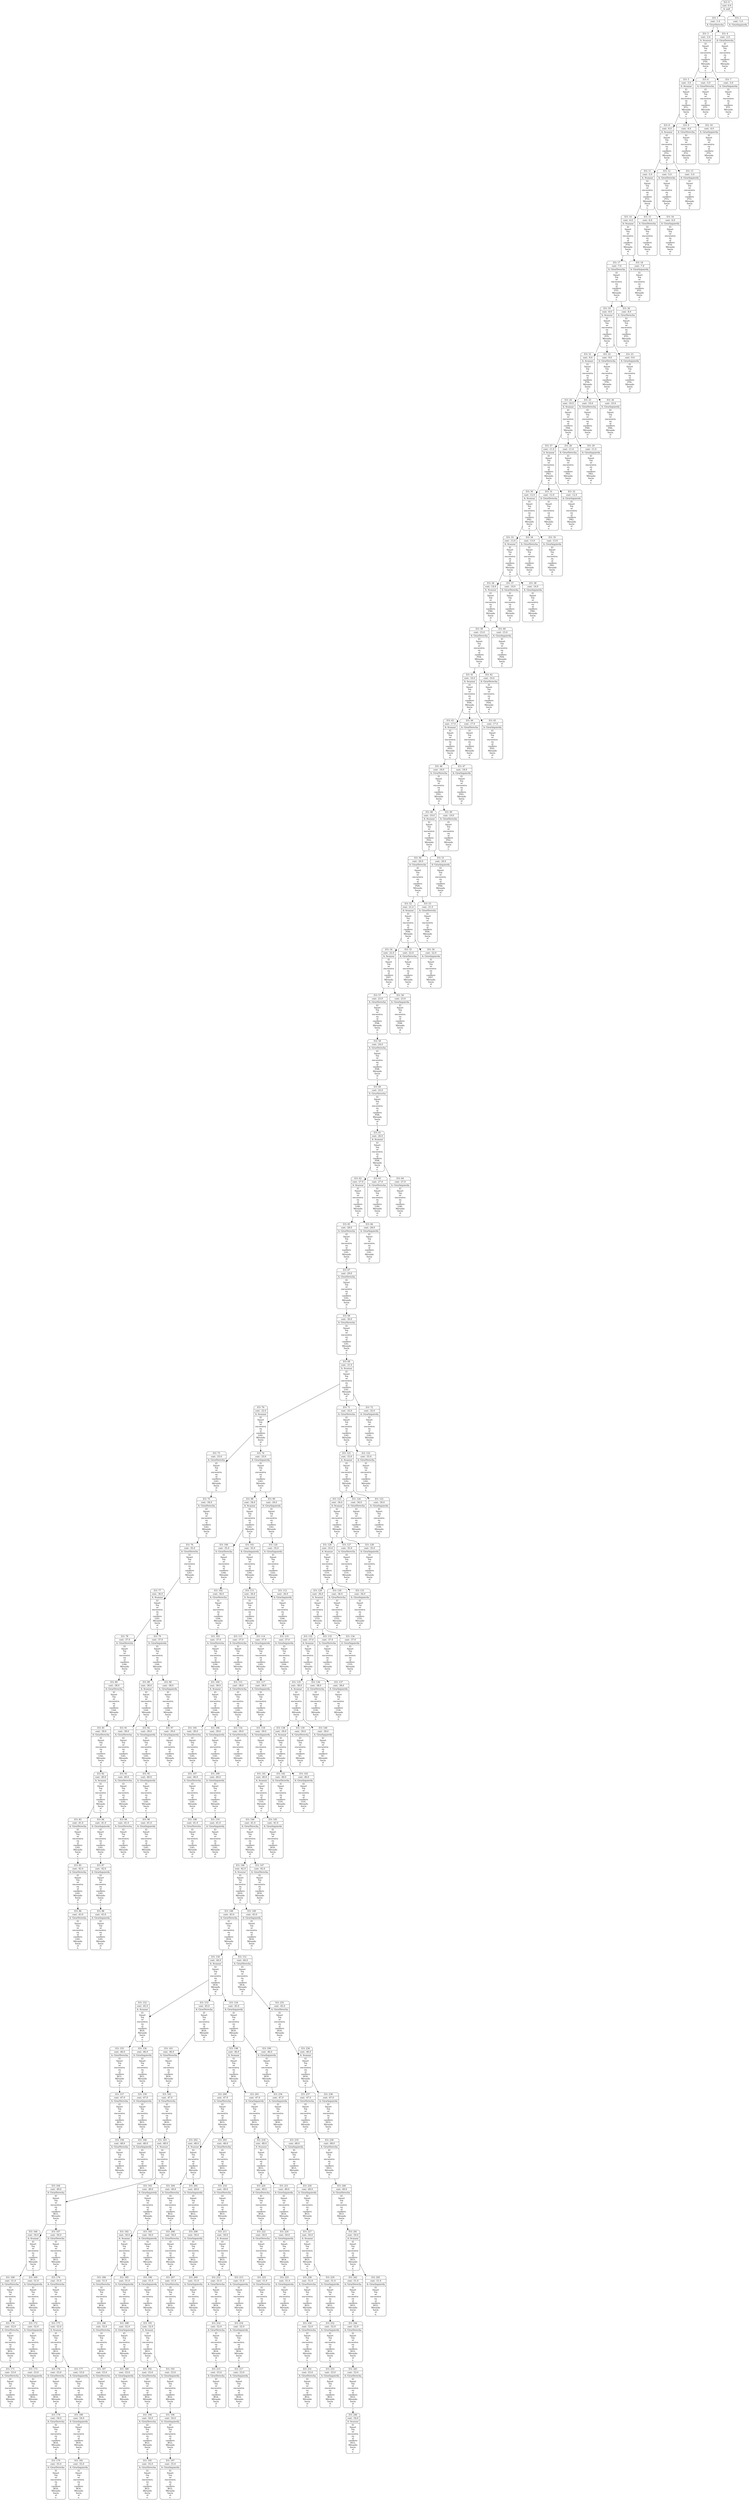 digraph g {
node [shape = Mrecord];
nodo0[label="{EO: 0|cost: 0.0|A: null}"]
nodo1[label="{EO: 1|cost: -1.0|A: GirarDerecha}"]
nodo3[label="{EO: 3|cost: -2.0|A: Avanzar|El\nSmart\nToy\nse\nencuentra\nen\nel\ncasillero\nPT0.\nMirando\nhacia\nel\ns.
}"]
nodo5[label="{EO: 5|cost: -3.0|A: Avanzar|El\nSmart\nToy\nse\nencuentra\nen\nel\ncasillero\nPT1.\nMirando\nhacia\nel\ns.
}"]
nodo8[label="{EO: 8|cost: -4.0|A: Avanzar|El\nSmart\nToy\nse\nencuentra\nen\nel\ncasillero\nPT2.\nMirando\nhacia\nel\ns.
}"]
nodo11[label="{EO: 11|cost: -5.0|A: Avanzar|El\nSmart\nToy\nse\nencuentra\nen\nel\ncasillero\nPT3.\nMirando\nhacia\nel\ns.
}"]
nodo14[label="{EO: 14|cost: -6.0|A: Avanzar|El\nSmart\nToy\nse\nencuentra\nen\nel\ncasillero\nPT4.\nMirando\nhacia\nel\ns.
}"]
nodo17[label="{EO: 17|cost: -7.0|A: GirarDerecha|El\nSmart\nToy\nse\nencuentra\nen\nel\ncasillero\nPT5.\nMirando\nhacia\nel\ns.
}"]
nodo19[label="{EO: 19|cost: -8.0|A: Avanzar|El\nSmart\nToy\nse\nencuentra\nen\nel\ncasillero\nPT5.\nMirando\nhacia\nel\no.
}"]
nodo21[label="{EO: 21|cost: -9.0|A: Avanzar|El\nSmart\nToy\nse\nencuentra\nen\nel\ncasillero\nPT6.\nMirando\nhacia\nel\no.
}"]
nodo24[label="{EO: 24|cost: -10.0|A: Avanzar|El\nSmart\nToy\nse\nencuentra\nen\nel\ncasillero\nPR4.\nMirando\nhacia\nel\no.
}"]
nodo27[label="{EO: 27|cost: -11.0|A: Avanzar|El\nSmart\nToy\nse\nencuentra\nen\nel\ncasillero\nPR3.\nMirando\nhacia\nel\no.
}"]
nodo30[label="{EO: 30|cost: -12.0|A: Avanzar|El\nSmart\nToy\nse\nencuentra\nen\nel\ncasillero\nPR2.\nMirando\nhacia\nel\no.
}"]
nodo33[label="{EO: 33|cost: -13.0|A: Avanzar|El\nSmart\nToy\nse\nencuentra\nen\nel\ncasillero\nPR1.\nMirando\nhacia\nel\no.
}"]
nodo36[label="{EO: 36|cost: -14.0|A: Avanzar|El\nSmart\nToy\nse\nencuentra\nen\nel\ncasillero\nPR0.\nMirando\nhacia\nel\no.
}"]
nodo39[label="{EO: 39|cost: -15.0|A: GirarDerecha|El\nSmart\nToy\nse\nencuentra\nen\nel\ncasillero\nPD4.\nMirando\nhacia\nel\no.
}"]
nodo41[label="{EO: 41|cost: -16.0|A: Avanzar|El\nSmart\nToy\nse\nencuentra\nen\nel\ncasillero\nPD4.\nMirando\nhacia\nel\nn.
}"]
nodo43[label="{EO: 43|cost: -17.0|A: Avanzar|El\nSmart\nToy\nse\nencuentra\nen\nel\ncasillero\nPD3.\nMirando\nhacia\nel\nn.
}"]
nodo46[label="{EO: 46|cost: -18.0|A: GirarDerecha|El\nSmart\nToy\nse\nencuentra\nen\nel\ncasillero\nPD2.\nMirando\nhacia\nel\nn.
}"]
nodo48[label="{EO: 48|cost: -19.0|A: Avanzar|El\nSmart\nToy\nse\nencuentra\nen\nel\ncasillero\nPD2.\nMirando\nhacia\nel\ne.
}"]
nodo50[label="{EO: 50|cost: -20.0|A: GirarDerecha|El\nSmart\nToy\nse\nencuentra\nen\nel\ncasillero\nPD6.\nMirando\nhacia\nel\ne.
}"]
nodo52[label="{EO: 52|cost: -21.0|A: Avanzar|El\nSmart\nToy\nse\nencuentra\nen\nel\ncasillero\nPD6.\nMirando\nhacia\nel\ns.
}"]
nodo54[label="{EO: 54|cost: -22.0|A: Avanzar|El\nSmart\nToy\nse\nencuentra\nen\nel\ncasillero\nPD7.\nMirando\nhacia\nel\ns.
}"]
nodo57[label="{EO: 57|cost: -23.0|A: GirarDerecha|El\nSmart\nToy\nse\nencuentra\nen\nel\ncasillero\nPD8.\nMirando\nhacia\nel\ns.
}"]
nodo59[label="{EO: 59|cost: -24.0|A: GirarDerecha|El\nSmart\nToy\nse\nencuentra\nen\nel\ncasillero\nPD8.\nMirando\nhacia\nel\no.
}"]
nodo60[label="{EO: 60|cost: -25.0|A: GirarDerecha|El\nSmart\nToy\nse\nencuentra\nen\nel\ncasillero\nPD8.\nMirando\nhacia\nel\nn.
}"]
nodo61[label="{EO: 61|cost: -26.0|A: Avanzar|El\nSmart\nToy\nse\nencuentra\nen\nel\ncasillero\nPD8.\nMirando\nhacia\nel\ne.
}"]
nodo62[label="{EO: 62|cost: -27.0|A: Avanzar|El\nSmart\nToy\nse\nencuentra\nen\nel\ncasillero\nGA0.\nMirando\nhacia\nel\ne.
}"]
nodo65[label="{EO: 65|cost: -28.0|A: GirarDerecha|El\nSmart\nToy\nse\nencuentra\nen\nel\ncasillero\nGA1.\nMirando\nhacia\nel\ne.
}"]
nodo67[label="{EO: 67|cost: -29.0|A: GirarDerecha|El\nSmart\nToy\nse\nencuentra\nen\nel\ncasillero\nGA1.\nMirando\nhacia\nel\ns.
}"]
nodo68[label="{EO: 68|cost: -30.0|A: GirarDerecha|El\nSmart\nToy\nse\nencuentra\nen\nel\ncasillero\nGA1.\nMirando\nhacia\nel\no.
}"]
nodo69[label="{EO: 69|cost: -31.0|A: Avanzar|El\nSmart\nToy\nse\nencuentra\nen\nel\ncasillero\nGA1.\nMirando\nhacia\nel\nn.
}"]
nodo70[label="{EO: 70|cost: -32.0|A: Avanzar|El\nSmart\nToy\nse\nencuentra\nen\nel\ncasillero\nGA2.\nMirando\nhacia\nel\nn.
}"]
nodo73[label="{EO: 73|cost: -33.0|A: GirarDerecha|El\nSmart\nToy\nse\nencuentra\nen\nel\ncasillero\nGA3.\nMirando\nhacia\nel\nn.
}"]
nodo75[label="{EO: 75|cost: -34.0|A: GirarDerecha|El\nSmart\nToy\nse\nencuentra\nen\nel\ncasillero\nGA3.\nMirando\nhacia\nel\ne.
}"]
nodo76[label="{EO: 76|cost: -35.0|A: GirarDerecha|El\nSmart\nToy\nse\nencuentra\nen\nel\ncasillero\nGA3.\nMirando\nhacia\nel\ns.
}"]
nodo77[label="{EO: 77|cost: -36.0|A: Avanzar|El\nSmart\nToy\nse\nencuentra\nen\nel\ncasillero\nGA3.\nMirando\nhacia\nel\no.
}"]
nodo78[label="{EO: 78|cost: -37.0|A: GirarDerecha|El\nSmart\nToy\nse\nencuentra\nen\nel\ncasillero\nGA4.\nMirando\nhacia\nel\no.
}"]
nodo80[label="{EO: 80|cost: -38.0|A: GirarDerecha|El\nSmart\nToy\nse\nencuentra\nen\nel\ncasillero\nGA4.\nMirando\nhacia\nel\nn.
}"]
nodo81[label="{EO: 81|cost: -39.0|A: GirarDerecha|El\nSmart\nToy\nse\nencuentra\nen\nel\ncasillero\nGA4.\nMirando\nhacia\nel\ne.
}"]
nodo82[label="{EO: 82|cost: -40.0|A: Avanzar|El\nSmart\nToy\nse\nencuentra\nen\nel\ncasillero\nGA4.\nMirando\nhacia\nel\ns.
}"]
nodo83[label="{EO: 83|cost: -41.0|A: GirarDerecha|El\nSmart\nToy\nse\nencuentra\nen\nel\ncasillero\nGA5.\nMirando\nhacia\nel\ns.
}"]
nodo85[label="{EO: 85|cost: -42.0|A: GirarDerecha|El\nSmart\nToy\nse\nencuentra\nen\nel\ncasillero\nGA5.\nMirando\nhacia\nel\no.
}"]
nodo86[label="{EO: 86|cost: -43.0|A: GirarDerecha|El\nSmart\nToy\nse\nencuentra\nen\nel\ncasillero\nGA5.\nMirando\nhacia\nel\nn.
}"]

nodo85 -> nodo86;

nodo83 -> nodo85;

nodo82 -> nodo83;
nodo84[label="{EO: 84|cost: -41.0|A: GirarIzquierda|El\nSmart\nToy\nse\nencuentra\nen\nel\ncasillero\nGA5.\nMirando\nhacia\nel\ns.
}"]
nodo87[label="{EO: 87|cost: -42.0|A: GirarIzquierda|El\nSmart\nToy\nse\nencuentra\nen\nel\ncasillero\nGA5.\nMirando\nhacia\nel\ne.
}"]
nodo88[label="{EO: 88|cost: -43.0|A: GirarIzquierda|El\nSmart\nToy\nse\nencuentra\nen\nel\ncasillero\nGA5.\nMirando\nhacia\nel\nn.
}"]

nodo87 -> nodo88;

nodo84 -> nodo87;

nodo82 -> nodo84;

nodo81 -> nodo82;

nodo80 -> nodo81;

nodo78 -> nodo80;

nodo77 -> nodo78;
nodo79[label="{EO: 79|cost: -37.0|A: GirarIzquierda|El\nSmart\nToy\nse\nencuentra\nen\nel\ncasillero\nGA4.\nMirando\nhacia\nel\no.
}"]
nodo89[label="{EO: 89|cost: -38.0|A: Avanzar|El\nSmart\nToy\nse\nencuentra\nen\nel\ncasillero\nGA4.\nMirando\nhacia\nel\ns.
}"]
nodo91[label="{EO: 91|cost: -39.0|A: GirarDerecha|El\nSmart\nToy\nse\nencuentra\nen\nel\ncasillero\nGA5.\nMirando\nhacia\nel\ns.
}"]
nodo93[label="{EO: 93|cost: -40.0|A: GirarDerecha|El\nSmart\nToy\nse\nencuentra\nen\nel\ncasillero\nGA5.\nMirando\nhacia\nel\no.
}"]
nodo94[label="{EO: 94|cost: -41.0|A: GirarDerecha|El\nSmart\nToy\nse\nencuentra\nen\nel\ncasillero\nGA5.\nMirando\nhacia\nel\nn.
}"]

nodo93 -> nodo94;

nodo91 -> nodo93;

nodo89 -> nodo91;
nodo92[label="{EO: 92|cost: -39.0|A: GirarIzquierda|El\nSmart\nToy\nse\nencuentra\nen\nel\ncasillero\nGA5.\nMirando\nhacia\nel\ns.
}"]
nodo95[label="{EO: 95|cost: -40.0|A: GirarIzquierda|El\nSmart\nToy\nse\nencuentra\nen\nel\ncasillero\nGA5.\nMirando\nhacia\nel\ne.
}"]
nodo96[label="{EO: 96|cost: -41.0|A: GirarIzquierda|El\nSmart\nToy\nse\nencuentra\nen\nel\ncasillero\nGA5.\nMirando\nhacia\nel\nn.
}"]

nodo95 -> nodo96;

nodo92 -> nodo95;

nodo89 -> nodo92;

nodo79 -> nodo89;
nodo90[label="{EO: 90|cost: -38.0|A: GirarIzquierda|El\nSmart\nToy\nse\nencuentra\nen\nel\ncasillero\nGA4.\nMirando\nhacia\nel\ns.
}"]
nodo97[label="{EO: 97|cost: -39.0|A: GirarIzquierda|El\nSmart\nToy\nse\nencuentra\nen\nel\ncasillero\nGA4.\nMirando\nhacia\nel\ne.
}"]

nodo90 -> nodo97;

nodo79 -> nodo90;

nodo77 -> nodo79;

nodo76 -> nodo77;

nodo75 -> nodo76;

nodo73 -> nodo75;

nodo70 -> nodo73;
nodo74[label="{EO: 74|cost: -33.0|A: GirarIzquierda|El\nSmart\nToy\nse\nencuentra\nen\nel\ncasillero\nGA3.\nMirando\nhacia\nel\nn.
}"]
nodo98[label="{EO: 98|cost: -34.0|A: Avanzar|El\nSmart\nToy\nse\nencuentra\nen\nel\ncasillero\nGA3.\nMirando\nhacia\nel\no.
}"]
nodo100[label="{EO: 100|cost: -35.0|A: GirarDerecha|El\nSmart\nToy\nse\nencuentra\nen\nel\ncasillero\nGA4.\nMirando\nhacia\nel\no.
}"]
nodo102[label="{EO: 102|cost: -36.0|A: GirarDerecha|El\nSmart\nToy\nse\nencuentra\nen\nel\ncasillero\nGA4.\nMirando\nhacia\nel\nn.
}"]
nodo103[label="{EO: 103|cost: -37.0|A: GirarDerecha|El\nSmart\nToy\nse\nencuentra\nen\nel\ncasillero\nGA4.\nMirando\nhacia\nel\ne.
}"]
nodo104[label="{EO: 104|cost: -38.0|A: Avanzar|El\nSmart\nToy\nse\nencuentra\nen\nel\ncasillero\nGA4.\nMirando\nhacia\nel\ns.
}"]
nodo105[label="{EO: 105|cost: -39.0|A: GirarDerecha|El\nSmart\nToy\nse\nencuentra\nen\nel\ncasillero\nGA5.\nMirando\nhacia\nel\ns.
}"]
nodo107[label="{EO: 107|cost: -40.0|A: GirarDerecha|El\nSmart\nToy\nse\nencuentra\nen\nel\ncasillero\nGA5.\nMirando\nhacia\nel\no.
}"]
nodo108[label="{EO: 108|cost: -41.0|A: GirarDerecha|El\nSmart\nToy\nse\nencuentra\nen\nel\ncasillero\nGA5.\nMirando\nhacia\nel\nn.
}"]

nodo107 -> nodo108;

nodo105 -> nodo107;

nodo104 -> nodo105;
nodo106[label="{EO: 106|cost: -39.0|A: GirarIzquierda|El\nSmart\nToy\nse\nencuentra\nen\nel\ncasillero\nGA5.\nMirando\nhacia\nel\ns.
}"]
nodo109[label="{EO: 109|cost: -40.0|A: GirarIzquierda|El\nSmart\nToy\nse\nencuentra\nen\nel\ncasillero\nGA5.\nMirando\nhacia\nel\ne.
}"]
nodo110[label="{EO: 110|cost: -41.0|A: GirarIzquierda|El\nSmart\nToy\nse\nencuentra\nen\nel\ncasillero\nGA5.\nMirando\nhacia\nel\nn.
}"]

nodo109 -> nodo110;

nodo106 -> nodo109;

nodo104 -> nodo106;

nodo103 -> nodo104;

nodo102 -> nodo103;

nodo100 -> nodo102;

nodo98 -> nodo100;
nodo101[label="{EO: 101|cost: -35.0|A: GirarIzquierda|El\nSmart\nToy\nse\nencuentra\nen\nel\ncasillero\nGA4.\nMirando\nhacia\nel\no.
}"]
nodo111[label="{EO: 111|cost: -36.0|A: Avanzar|El\nSmart\nToy\nse\nencuentra\nen\nel\ncasillero\nGA4.\nMirando\nhacia\nel\ns.
}"]
nodo113[label="{EO: 113|cost: -37.0|A: GirarDerecha|El\nSmart\nToy\nse\nencuentra\nen\nel\ncasillero\nGA5.\nMirando\nhacia\nel\ns.
}"]
nodo115[label="{EO: 115|cost: -38.0|A: GirarDerecha|El\nSmart\nToy\nse\nencuentra\nen\nel\ncasillero\nGA5.\nMirando\nhacia\nel\no.
}"]
nodo116[label="{EO: 116|cost: -39.0|A: GirarDerecha|El\nSmart\nToy\nse\nencuentra\nen\nel\ncasillero\nGA5.\nMirando\nhacia\nel\nn.
}"]

nodo115 -> nodo116;

nodo113 -> nodo115;

nodo111 -> nodo113;
nodo114[label="{EO: 114|cost: -37.0|A: GirarIzquierda|El\nSmart\nToy\nse\nencuentra\nen\nel\ncasillero\nGA5.\nMirando\nhacia\nel\ns.
}"]
nodo117[label="{EO: 117|cost: -38.0|A: GirarIzquierda|El\nSmart\nToy\nse\nencuentra\nen\nel\ncasillero\nGA5.\nMirando\nhacia\nel\ne.
}"]
nodo118[label="{EO: 118|cost: -39.0|A: GirarIzquierda|El\nSmart\nToy\nse\nencuentra\nen\nel\ncasillero\nGA5.\nMirando\nhacia\nel\nn.
}"]

nodo117 -> nodo118;

nodo114 -> nodo117;

nodo111 -> nodo114;

nodo101 -> nodo111;
nodo112[label="{EO: 112|cost: -36.0|A: GirarIzquierda|El\nSmart\nToy\nse\nencuentra\nen\nel\ncasillero\nGA4.\nMirando\nhacia\nel\ns.
}"]
nodo119[label="{EO: 119|cost: -37.0|A: GirarIzquierda|El\nSmart\nToy\nse\nencuentra\nen\nel\ncasillero\nGA4.\nMirando\nhacia\nel\ne.
}"]

nodo112 -> nodo119;

nodo101 -> nodo112;

nodo98 -> nodo101;

nodo74 -> nodo98;
nodo99[label="{EO: 99|cost: -34.0|A: GirarIzquierda|El\nSmart\nToy\nse\nencuentra\nen\nel\ncasillero\nGA3.\nMirando\nhacia\nel\no.
}"]
nodo120[label="{EO: 120|cost: -35.0|A: GirarIzquierda|El\nSmart\nToy\nse\nencuentra\nen\nel\ncasillero\nGA3.\nMirando\nhacia\nel\ns.
}"]

nodo99 -> nodo120;

nodo74 -> nodo99;

nodo70 -> nodo74;

nodo69 -> nodo70;
nodo71[label="{EO: 71|cost: -32.0|A: GirarDerecha|El\nSmart\nToy\nse\nencuentra\nen\nel\ncasillero\nGA2.\nMirando\nhacia\nel\nn.
}"]
nodo121[label="{EO: 121|cost: -33.0|A: Avanzar|El\nSmart\nToy\nse\nencuentra\nen\nel\ncasillero\nGA2.\nMirando\nhacia\nel\ne.
}"]
nodo123[label="{EO: 123|cost: -34.0|A: Avanzar|El\nSmart\nToy\nse\nencuentra\nen\nel\ncasillero\nCO0.\nMirando\nhacia\nel\ne.
}"]
nodo126[label="{EO: 126|cost: -35.0|A: Avanzar|El\nSmart\nToy\nse\nencuentra\nen\nel\ncasillero\nCO1.\nMirando\nhacia\nel\ne.
}"]
nodo129[label="{EO: 129|cost: -36.0|A: Avanzar|El\nSmart\nToy\nse\nencuentra\nen\nel\ncasillero\nCO2.\nMirando\nhacia\nel\ne.
}"]
nodo132[label="{EO: 132|cost: -37.0|A: Avanzar|El\nSmart\nToy\nse\nencuentra\nen\nel\ncasillero\nCO3.\nMirando\nhacia\nel\ne.
}"]
nodo135[label="{EO: 135|cost: -38.0|A: Avanzar|El\nSmart\nToy\nse\nencuentra\nen\nel\ncasillero\nCO4.\nMirando\nhacia\nel\ne.
}"]
nodo138[label="{EO: 138|cost: -39.0|A: Avanzar|El\nSmart\nToy\nse\nencuentra\nen\nel\ncasillero\nSC.\nMirando\nhacia\nel\ne.
}"]
nodo141[label="{EO: 141|cost: -40.0|A: Avanzar|El\nSmart\nToy\nse\nencuentra\nen\nel\ncasillero\nCO5.\nMirando\nhacia\nel\ne.
}"]
nodo144[label="{EO: 144|cost: -41.0|A: GirarDerecha|El\nSmart\nToy\nse\nencuentra\nen\nel\ncasillero\nHG0.\nMirando\nhacia\nel\ne.
}"]
nodo146[label="{EO: 146|cost: -42.0|A: Avanzar|El\nSmart\nToy\nse\nencuentra\nen\nel\ncasillero\nHG0.\nMirando\nhacia\nel\ns.
}"]
nodo148[label="{EO: 148|cost: -43.0|A: GirarDerecha|El\nSmart\nToy\nse\nencuentra\nen\nel\ncasillero\nHG4.\nMirando\nhacia\nel\ns.
}"]
nodo150[label="{EO: 150|cost: -44.0|A: Avanzar|El\nSmart\nToy\nse\nencuentra\nen\nel\ncasillero\nHG4.\nMirando\nhacia\nel\no.
}"]
nodo152[label="{EO: 152|cost: -45.0|A: Avanzar|El\nSmart\nToy\nse\nencuentra\nen\nel\ncasillero\nBG0.\nMirando\nhacia\nel\no.
}"]
nodo155[label="{EO: 155|cost: -46.0|A: GirarDerecha|El\nSmart\nToy\nse\nencuentra\nen\nel\ncasillero\nBG1.\nMirando\nhacia\nel\no.
}"]
nodo157[label="{EO: 157|cost: -47.0|A: GirarDerecha|El\nSmart\nToy\nse\nencuentra\nen\nel\ncasillero\nBG1.\nMirando\nhacia\nel\nn.
}"]
nodo158[label="{EO: 158|cost: -48.0|A: GirarDerecha|El\nSmart\nToy\nse\nencuentra\nen\nel\ncasillero\nBG1.\nMirando\nhacia\nel\ne.
}"]

nodo157 -> nodo158;

nodo155 -> nodo157;

nodo152 -> nodo155;
nodo156[label="{EO: 156|cost: -46.0|A: GirarIzquierda|El\nSmart\nToy\nse\nencuentra\nen\nel\ncasillero\nBG1.\nMirando\nhacia\nel\no.
}"]
nodo159[label="{EO: 159|cost: -47.0|A: GirarIzquierda|El\nSmart\nToy\nse\nencuentra\nen\nel\ncasillero\nBG1.\nMirando\nhacia\nel\ns.
}"]
nodo160[label="{EO: 160|cost: -48.0|A: GirarIzquierda|El\nSmart\nToy\nse\nencuentra\nen\nel\ncasillero\nBG1.\nMirando\nhacia\nel\ne.
}"]

nodo159 -> nodo160;

nodo156 -> nodo159;

nodo152 -> nodo156;

nodo150 -> nodo152;
nodo153[label="{EO: 153|cost: -45.0|A: GirarDerecha|El\nSmart\nToy\nse\nencuentra\nen\nel\ncasillero\nBG0.\nMirando\nhacia\nel\no.
}"]
nodo161[label="{EO: 161|cost: -46.0|A: GirarDerecha|El\nSmart\nToy\nse\nencuentra\nen\nel\ncasillero\nBG0.\nMirando\nhacia\nel\nn.
}"]
nodo162[label="{EO: 162|cost: -47.0|A: GirarDerecha|El\nSmart\nToy\nse\nencuentra\nen\nel\ncasillero\nBG0.\nMirando\nhacia\nel\ne.
}"]
nodo163[label="{EO: 163|cost: -48.0|A: Avanzar|El\nSmart\nToy\nse\nencuentra\nen\nel\ncasillero\nBG0.\nMirando\nhacia\nel\ns.
}"]
nodo164[label="{EO: 164|cost: -49.0|A: GirarDerecha|El\nSmart\nToy\nse\nencuentra\nen\nel\ncasillero\nBG3.\nMirando\nhacia\nel\ns.
}"]
nodo166[label="{EO: 166|cost: -50.0|A: Avanzar|El\nSmart\nToy\nse\nencuentra\nen\nel\ncasillero\nBG3.\nMirando\nhacia\nel\no.
}"]
nodo168[label="{EO: 168|cost: -51.0|A: GirarDerecha|El\nSmart\nToy\nse\nencuentra\nen\nel\ncasillero\nBG2.\nMirando\nhacia\nel\no.
}"]
nodo170[label="{EO: 170|cost: -52.0|A: GirarDerecha|El\nSmart\nToy\nse\nencuentra\nen\nel\ncasillero\nBG2.\nMirando\nhacia\nel\nn.
}"]
nodo171[label="{EO: 171|cost: -53.0|A: GirarDerecha|El\nSmart\nToy\nse\nencuentra\nen\nel\ncasillero\nBG2.\nMirando\nhacia\nel\ne.
}"]

nodo170 -> nodo171;

nodo168 -> nodo170;

nodo166 -> nodo168;
nodo169[label="{EO: 169|cost: -51.0|A: GirarIzquierda|El\nSmart\nToy\nse\nencuentra\nen\nel\ncasillero\nBG2.\nMirando\nhacia\nel\no.
}"]
nodo172[label="{EO: 172|cost: -52.0|A: GirarIzquierda|El\nSmart\nToy\nse\nencuentra\nen\nel\ncasillero\nBG2.\nMirando\nhacia\nel\ns.
}"]
nodo173[label="{EO: 173|cost: -53.0|A: GirarIzquierda|El\nSmart\nToy\nse\nencuentra\nen\nel\ncasillero\nBG2.\nMirando\nhacia\nel\ne.
}"]

nodo172 -> nodo173;

nodo169 -> nodo172;

nodo166 -> nodo169;

nodo164 -> nodo166;
nodo167[label="{EO: 167|cost: -50.0|A: GirarDerecha|El\nSmart\nToy\nse\nencuentra\nen\nel\ncasillero\nBG3.\nMirando\nhacia\nel\no.
}"]
nodo174[label="{EO: 174|cost: -51.0|A: GirarDerecha|El\nSmart\nToy\nse\nencuentra\nen\nel\ncasillero\nBG3.\nMirando\nhacia\nel\nn.
}"]
nodo175[label="{EO: 175|cost: -52.0|A: Avanzar|El\nSmart\nToy\nse\nencuentra\nen\nel\ncasillero\nBG3.\nMirando\nhacia\nel\ne.
}"]
nodo176[label="{EO: 176|cost: -53.0|A: GirarDerecha|El\nSmart\nToy\nse\nencuentra\nen\nel\ncasillero\nBG4.\nMirando\nhacia\nel\ne.
}"]
nodo178[label="{EO: 178|cost: -54.0|A: GirarDerecha|El\nSmart\nToy\nse\nencuentra\nen\nel\ncasillero\nBG4.\nMirando\nhacia\nel\ns.
}"]
nodo179[label="{EO: 179|cost: -55.0|A: GirarDerecha|El\nSmart\nToy\nse\nencuentra\nen\nel\ncasillero\nBG4.\nMirando\nhacia\nel\no.
}"]

nodo178 -> nodo179;

nodo176 -> nodo178;

nodo175 -> nodo176;
nodo177[label="{EO: 177|cost: -53.0|A: GirarIzquierda|El\nSmart\nToy\nse\nencuentra\nen\nel\ncasillero\nBG4.\nMirando\nhacia\nel\ne.
}"]
nodo180[label="{EO: 180|cost: -54.0|A: GirarIzquierda|El\nSmart\nToy\nse\nencuentra\nen\nel\ncasillero\nBG4.\nMirando\nhacia\nel\nn.
}"]
nodo181[label="{EO: 181|cost: -55.0|A: GirarIzquierda|El\nSmart\nToy\nse\nencuentra\nen\nel\ncasillero\nBG4.\nMirando\nhacia\nel\no.
}"]

nodo180 -> nodo181;

nodo177 -> nodo180;

nodo175 -> nodo177;

nodo174 -> nodo175;

nodo167 -> nodo174;

nodo164 -> nodo167;

nodo163 -> nodo164;
nodo165[label="{EO: 165|cost: -49.0|A: GirarIzquierda|El\nSmart\nToy\nse\nencuentra\nen\nel\ncasillero\nBG3.\nMirando\nhacia\nel\ns.
}"]
nodo182[label="{EO: 182|cost: -50.0|A: Avanzar|El\nSmart\nToy\nse\nencuentra\nen\nel\ncasillero\nBG3.\nMirando\nhacia\nel\ne.
}"]
nodo184[label="{EO: 184|cost: -51.0|A: GirarDerecha|El\nSmart\nToy\nse\nencuentra\nen\nel\ncasillero\nBG4.\nMirando\nhacia\nel\ne.
}"]
nodo186[label="{EO: 186|cost: -52.0|A: GirarDerecha|El\nSmart\nToy\nse\nencuentra\nen\nel\ncasillero\nBG4.\nMirando\nhacia\nel\ns.
}"]
nodo187[label="{EO: 187|cost: -53.0|A: GirarDerecha|El\nSmart\nToy\nse\nencuentra\nen\nel\ncasillero\nBG4.\nMirando\nhacia\nel\no.
}"]

nodo186 -> nodo187;

nodo184 -> nodo186;

nodo182 -> nodo184;
nodo185[label="{EO: 185|cost: -51.0|A: GirarIzquierda|El\nSmart\nToy\nse\nencuentra\nen\nel\ncasillero\nBG4.\nMirando\nhacia\nel\ne.
}"]
nodo188[label="{EO: 188|cost: -52.0|A: GirarIzquierda|El\nSmart\nToy\nse\nencuentra\nen\nel\ncasillero\nBG4.\nMirando\nhacia\nel\nn.
}"]
nodo189[label="{EO: 189|cost: -53.0|A: GirarIzquierda|El\nSmart\nToy\nse\nencuentra\nen\nel\ncasillero\nBG4.\nMirando\nhacia\nel\no.
}"]

nodo188 -> nodo189;

nodo185 -> nodo188;

nodo182 -> nodo185;

nodo165 -> nodo182;
nodo183[label="{EO: 183|cost: -50.0|A: GirarIzquierda|El\nSmart\nToy\nse\nencuentra\nen\nel\ncasillero\nBG3.\nMirando\nhacia\nel\ne.
}"]
nodo190[label="{EO: 190|cost: -51.0|A: GirarIzquierda|El\nSmart\nToy\nse\nencuentra\nen\nel\ncasillero\nBG3.\nMirando\nhacia\nel\nn.
}"]
nodo191[label="{EO: 191|cost: -52.0|A: Avanzar|El\nSmart\nToy\nse\nencuentra\nen\nel\ncasillero\nBG3.\nMirando\nhacia\nel\no.
}"]
nodo192[label="{EO: 192|cost: -53.0|A: GirarDerecha|El\nSmart\nToy\nse\nencuentra\nen\nel\ncasillero\nBG2.\nMirando\nhacia\nel\no.
}"]
nodo194[label="{EO: 194|cost: -54.0|A: GirarDerecha|El\nSmart\nToy\nse\nencuentra\nen\nel\ncasillero\nBG2.\nMirando\nhacia\nel\nn.
}"]
nodo195[label="{EO: 195|cost: -55.0|A: GirarDerecha|El\nSmart\nToy\nse\nencuentra\nen\nel\ncasillero\nBG2.\nMirando\nhacia\nel\ne.
}"]

nodo194 -> nodo195;

nodo192 -> nodo194;

nodo191 -> nodo192;
nodo193[label="{EO: 193|cost: -53.0|A: GirarIzquierda|El\nSmart\nToy\nse\nencuentra\nen\nel\ncasillero\nBG2.\nMirando\nhacia\nel\no.
}"]
nodo196[label="{EO: 196|cost: -54.0|A: GirarIzquierda|El\nSmart\nToy\nse\nencuentra\nen\nel\ncasillero\nBG2.\nMirando\nhacia\nel\ns.
}"]
nodo197[label="{EO: 197|cost: -55.0|A: GirarIzquierda|El\nSmart\nToy\nse\nencuentra\nen\nel\ncasillero\nBG2.\nMirando\nhacia\nel\ne.
}"]

nodo196 -> nodo197;

nodo193 -> nodo196;

nodo191 -> nodo193;

nodo190 -> nodo191;

nodo183 -> nodo190;

nodo165 -> nodo183;

nodo163 -> nodo165;

nodo162 -> nodo163;

nodo161 -> nodo162;

nodo153 -> nodo161;

nodo150 -> nodo153;
nodo154[label="{EO: 154|cost: -45.0|A: GirarIzquierda|El\nSmart\nToy\nse\nencuentra\nen\nel\ncasillero\nBG0.\nMirando\nhacia\nel\no.
}"]
nodo198[label="{EO: 198|cost: -46.0|A: Avanzar|El\nSmart\nToy\nse\nencuentra\nen\nel\ncasillero\nBG0.\nMirando\nhacia\nel\ns.
}"]
nodo200[label="{EO: 200|cost: -47.0|A: GirarDerecha|El\nSmart\nToy\nse\nencuentra\nen\nel\ncasillero\nBG3.\nMirando\nhacia\nel\ns.
}"]
nodo202[label="{EO: 202|cost: -48.0|A: Avanzar|El\nSmart\nToy\nse\nencuentra\nen\nel\ncasillero\nBG3.\nMirando\nhacia\nel\no.
}"]
nodo204[label="{EO: 204|cost: -49.0|A: GirarDerecha|El\nSmart\nToy\nse\nencuentra\nen\nel\ncasillero\nBG2.\nMirando\nhacia\nel\no.
}"]
nodo206[label="{EO: 206|cost: -50.0|A: GirarDerecha|El\nSmart\nToy\nse\nencuentra\nen\nel\ncasillero\nBG2.\nMirando\nhacia\nel\nn.
}"]
nodo207[label="{EO: 207|cost: -51.0|A: GirarDerecha|El\nSmart\nToy\nse\nencuentra\nen\nel\ncasillero\nBG2.\nMirando\nhacia\nel\ne.
}"]

nodo206 -> nodo207;

nodo204 -> nodo206;

nodo202 -> nodo204;
nodo205[label="{EO: 205|cost: -49.0|A: GirarIzquierda|El\nSmart\nToy\nse\nencuentra\nen\nel\ncasillero\nBG2.\nMirando\nhacia\nel\no.
}"]
nodo208[label="{EO: 208|cost: -50.0|A: GirarIzquierda|El\nSmart\nToy\nse\nencuentra\nen\nel\ncasillero\nBG2.\nMirando\nhacia\nel\ns.
}"]
nodo209[label="{EO: 209|cost: -51.0|A: GirarIzquierda|El\nSmart\nToy\nse\nencuentra\nen\nel\ncasillero\nBG2.\nMirando\nhacia\nel\ne.
}"]

nodo208 -> nodo209;

nodo205 -> nodo208;

nodo202 -> nodo205;

nodo200 -> nodo202;
nodo203[label="{EO: 203|cost: -48.0|A: GirarDerecha|El\nSmart\nToy\nse\nencuentra\nen\nel\ncasillero\nBG3.\nMirando\nhacia\nel\no.
}"]
nodo210[label="{EO: 210|cost: -49.0|A: GirarDerecha|El\nSmart\nToy\nse\nencuentra\nen\nel\ncasillero\nBG3.\nMirando\nhacia\nel\nn.
}"]
nodo211[label="{EO: 211|cost: -50.0|A: Avanzar|El\nSmart\nToy\nse\nencuentra\nen\nel\ncasillero\nBG3.\nMirando\nhacia\nel\ne.
}"]
nodo212[label="{EO: 212|cost: -51.0|A: GirarDerecha|El\nSmart\nToy\nse\nencuentra\nen\nel\ncasillero\nBG4.\nMirando\nhacia\nel\ne.
}"]
nodo214[label="{EO: 214|cost: -52.0|A: GirarDerecha|El\nSmart\nToy\nse\nencuentra\nen\nel\ncasillero\nBG4.\nMirando\nhacia\nel\ns.
}"]
nodo215[label="{EO: 215|cost: -53.0|A: GirarDerecha|El\nSmart\nToy\nse\nencuentra\nen\nel\ncasillero\nBG4.\nMirando\nhacia\nel\no.
}"]

nodo214 -> nodo215;

nodo212 -> nodo214;

nodo211 -> nodo212;
nodo213[label="{EO: 213|cost: -51.0|A: GirarIzquierda|El\nSmart\nToy\nse\nencuentra\nen\nel\ncasillero\nBG4.\nMirando\nhacia\nel\ne.
}"]
nodo216[label="{EO: 216|cost: -52.0|A: GirarIzquierda|El\nSmart\nToy\nse\nencuentra\nen\nel\ncasillero\nBG4.\nMirando\nhacia\nel\nn.
}"]
nodo217[label="{EO: 217|cost: -53.0|A: GirarIzquierda|El\nSmart\nToy\nse\nencuentra\nen\nel\ncasillero\nBG4.\nMirando\nhacia\nel\no.
}"]

nodo216 -> nodo217;

nodo213 -> nodo216;

nodo211 -> nodo213;

nodo210 -> nodo211;

nodo203 -> nodo210;

nodo200 -> nodo203;

nodo198 -> nodo200;
nodo201[label="{EO: 201|cost: -47.0|A: GirarIzquierda|El\nSmart\nToy\nse\nencuentra\nen\nel\ncasillero\nBG3.\nMirando\nhacia\nel\ns.
}"]
nodo218[label="{EO: 218|cost: -48.0|A: Avanzar|El\nSmart\nToy\nse\nencuentra\nen\nel\ncasillero\nBG3.\nMirando\nhacia\nel\ne.
}"]
nodo220[label="{EO: 220|cost: -49.0|A: GirarDerecha|El\nSmart\nToy\nse\nencuentra\nen\nel\ncasillero\nBG4.\nMirando\nhacia\nel\ne.
}"]
nodo222[label="{EO: 222|cost: -50.0|A: GirarDerecha|El\nSmart\nToy\nse\nencuentra\nen\nel\ncasillero\nBG4.\nMirando\nhacia\nel\ns.
}"]
nodo223[label="{EO: 223|cost: -51.0|A: GirarDerecha|El\nSmart\nToy\nse\nencuentra\nen\nel\ncasillero\nBG4.\nMirando\nhacia\nel\no.
}"]

nodo222 -> nodo223;

nodo220 -> nodo222;

nodo218 -> nodo220;
nodo221[label="{EO: 221|cost: -49.0|A: GirarIzquierda|El\nSmart\nToy\nse\nencuentra\nen\nel\ncasillero\nBG4.\nMirando\nhacia\nel\ne.
}"]
nodo224[label="{EO: 224|cost: -50.0|A: GirarIzquierda|El\nSmart\nToy\nse\nencuentra\nen\nel\ncasillero\nBG4.\nMirando\nhacia\nel\nn.
}"]
nodo225[label="{EO: 225|cost: -51.0|A: GirarIzquierda|El\nSmart\nToy\nse\nencuentra\nen\nel\ncasillero\nBG4.\nMirando\nhacia\nel\no.
}"]

nodo224 -> nodo225;

nodo221 -> nodo224;

nodo218 -> nodo221;

nodo201 -> nodo218;
nodo219[label="{EO: 219|cost: -48.0|A: GirarIzquierda|El\nSmart\nToy\nse\nencuentra\nen\nel\ncasillero\nBG3.\nMirando\nhacia\nel\ne.
}"]
nodo226[label="{EO: 226|cost: -49.0|A: GirarIzquierda|El\nSmart\nToy\nse\nencuentra\nen\nel\ncasillero\nBG3.\nMirando\nhacia\nel\nn.
}"]
nodo227[label="{EO: 227|cost: -50.0|A: Avanzar|El\nSmart\nToy\nse\nencuentra\nen\nel\ncasillero\nBG3.\nMirando\nhacia\nel\no.
}"]
nodo228[label="{EO: 228|cost: -51.0|A: GirarDerecha|El\nSmart\nToy\nse\nencuentra\nen\nel\ncasillero\nBG2.\nMirando\nhacia\nel\no.
}"]
nodo230[label="{EO: 230|cost: -52.0|A: GirarDerecha|El\nSmart\nToy\nse\nencuentra\nen\nel\ncasillero\nBG2.\nMirando\nhacia\nel\nn.
}"]
nodo231[label="{EO: 231|cost: -53.0|A: GirarDerecha|El\nSmart\nToy\nse\nencuentra\nen\nel\ncasillero\nBG2.\nMirando\nhacia\nel\ne.
}"]

nodo230 -> nodo231;

nodo228 -> nodo230;

nodo227 -> nodo228;
nodo229[label="{EO: 229|cost: -51.0|A: GirarIzquierda|El\nSmart\nToy\nse\nencuentra\nen\nel\ncasillero\nBG2.\nMirando\nhacia\nel\no.
}"]
nodo232[label="{EO: 232|cost: -52.0|A: GirarIzquierda|El\nSmart\nToy\nse\nencuentra\nen\nel\ncasillero\nBG2.\nMirando\nhacia\nel\ns.
}"]
nodo233[label="{EO: 233|cost: -53.0|A: GirarIzquierda|El\nSmart\nToy\nse\nencuentra\nen\nel\ncasillero\nBG2.\nMirando\nhacia\nel\ne.
}"]

nodo232 -> nodo233;

nodo229 -> nodo232;

nodo227 -> nodo229;

nodo226 -> nodo227;

nodo219 -> nodo226;

nodo201 -> nodo219;

nodo198 -> nodo201;

nodo154 -> nodo198;
nodo199[label="{EO: 199|cost: -46.0|A: GirarIzquierda|El\nSmart\nToy\nse\nencuentra\nen\nel\ncasillero\nBG0.\nMirando\nhacia\nel\ns.
}"]
nodo234[label="{EO: 234|cost: -47.0|A: GirarIzquierda|El\nSmart\nToy\nse\nencuentra\nen\nel\ncasillero\nBG0.\nMirando\nhacia\nel\ne.
}"]

nodo199 -> nodo234;

nodo154 -> nodo199;

nodo150 -> nodo154;

nodo148 -> nodo150;
nodo151[label="{EO: 151|cost: -44.0|A: GirarDerecha|El\nSmart\nToy\nse\nencuentra\nen\nel\ncasillero\nHG4.\nMirando\nhacia\nel\no.
}"]
nodo235[label="{EO: 235|cost: -45.0|A: GirarDerecha|El\nSmart\nToy\nse\nencuentra\nen\nel\ncasillero\nHG4.\nMirando\nhacia\nel\nn.
}"]
nodo236[label="{EO: 236|cost: -46.0|A: Avanzar|El\nSmart\nToy\nse\nencuentra\nen\nel\ncasillero\nHG4.\nMirando\nhacia\nel\ne.
}"]
nodo237[label="{EO: 237|cost: -47.0|A: GirarDerecha|El\nSmart\nToy\nse\nencuentra\nen\nel\ncasillero\nHG3.\nMirando\nhacia\nel\ne.
}"]
nodo239[label="{EO: 239|cost: -48.0|A: GirarDerecha|El\nSmart\nToy\nse\nencuentra\nen\nel\ncasillero\nHG3.\nMirando\nhacia\nel\ns.
}"]
nodo240[label="{EO: 240|cost: -49.0|A: GirarDerecha|El\nSmart\nToy\nse\nencuentra\nen\nel\ncasillero\nHG3.\nMirando\nhacia\nel\no.
}"]
nodo241[label="{EO: 241|cost: -50.0|A: Avanzar|El\nSmart\nToy\nse\nencuentra\nen\nel\ncasillero\nHG3.\nMirando\nhacia\nel\nn.
}"]
nodo242[label="{EO: 242|cost: -51.0|A: GirarDerecha|El\nSmart\nToy\nse\nencuentra\nen\nel\ncasillero\nHG2.\nMirando\nhacia\nel\nn.
}"]
nodo244[label="{EO: 244|cost: -52.0|A: GirarDerecha|El\nSmart\nToy\nse\nencuentra\nen\nel\ncasillero\nHG2.\nMirando\nhacia\nel\ne.
}"]
nodo245[label="{EO: 245|cost: -53.0|A: GirarDerecha|El\nSmart\nToy\nse\nencuentra\nen\nel\ncasillero\nHG2.\nMirando\nhacia\nel\ns.
}"]
nodo246[label="{EO: 246|cost: -54.0|A: Avanzar|El\nSmart\nToy\nse\nencuentra\nen\nel\ncasillero\nHG2.\nMirando\nhacia\nel\no.
}"]

nodo245 -> nodo246;

nodo244 -> nodo245;

nodo242 -> nodo244;

nodo241 -> nodo242;
nodo243[label="{EO: 243|cost: -51.0|A: GirarIzquierda|El\nSmart\nToy\nse\nencuentra\nen\nel\ncasillero\nHG2.\nMirando\nhacia\nel\nn.
}"]

nodo241 -> nodo243;

nodo240 -> nodo241;

nodo239 -> nodo240;

nodo237 -> nodo239;

nodo236 -> nodo237;
nodo238[label="{EO: 238|cost: -47.0|A: GirarIzquierda|El\nSmart\nToy\nse\nencuentra\nen\nel\ncasillero\nHG3.\nMirando\nhacia\nel\ne.
}"]

nodo236 -> nodo238;

nodo235 -> nodo236;

nodo151 -> nodo235;

nodo148 -> nodo151;

nodo146 -> nodo148;
nodo149[label="{EO: 149|cost: -43.0|A: GirarIzquierda|El\nSmart\nToy\nse\nencuentra\nen\nel\ncasillero\nHG4.\nMirando\nhacia\nel\ns.
}"]

nodo146 -> nodo149;

nodo144 -> nodo146;
nodo147[label="{EO: 147|cost: -42.0|A: GirarDerecha|El\nSmart\nToy\nse\nencuentra\nen\nel\ncasillero\nHG0.\nMirando\nhacia\nel\ns.
}"]

nodo144 -> nodo147;

nodo141 -> nodo144;
nodo145[label="{EO: 145|cost: -41.0|A: GirarIzquierda|El\nSmart\nToy\nse\nencuentra\nen\nel\ncasillero\nHG0.\nMirando\nhacia\nel\ne.
}"]

nodo141 -> nodo145;

nodo138 -> nodo141;
nodo142[label="{EO: 142|cost: -40.0|A: GirarDerecha|El\nSmart\nToy\nse\nencuentra\nen\nel\ncasillero\nCO5.\nMirando\nhacia\nel\ne.
}"]

nodo138 -> nodo142;
nodo143[label="{EO: 143|cost: -40.0|A: GirarIzquierda|El\nSmart\nToy\nse\nencuentra\nen\nel\ncasillero\nCO5.\nMirando\nhacia\nel\ne.
}"]

nodo138 -> nodo143;

nodo135 -> nodo138;
nodo139[label="{EO: 139|cost: -39.0|A: GirarDerecha|El\nSmart\nToy\nse\nencuentra\nen\nel\ncasillero\nSC.\nMirando\nhacia\nel\ne.
}"]

nodo135 -> nodo139;
nodo140[label="{EO: 140|cost: -39.0|A: GirarIzquierda|El\nSmart\nToy\nse\nencuentra\nen\nel\ncasillero\nSC.\nMirando\nhacia\nel\ne.
}"]

nodo135 -> nodo140;

nodo132 -> nodo135;
nodo136[label="{EO: 136|cost: -38.0|A: GirarDerecha|El\nSmart\nToy\nse\nencuentra\nen\nel\ncasillero\nCO4.\nMirando\nhacia\nel\ne.
}"]

nodo132 -> nodo136;
nodo137[label="{EO: 137|cost: -38.0|A: GirarIzquierda|El\nSmart\nToy\nse\nencuentra\nen\nel\ncasillero\nCO4.\nMirando\nhacia\nel\ne.
}"]

nodo132 -> nodo137;

nodo129 -> nodo132;
nodo133[label="{EO: 133|cost: -37.0|A: GirarDerecha|El\nSmart\nToy\nse\nencuentra\nen\nel\ncasillero\nCO3.\nMirando\nhacia\nel\ne.
}"]

nodo129 -> nodo133;
nodo134[label="{EO: 134|cost: -37.0|A: GirarIzquierda|El\nSmart\nToy\nse\nencuentra\nen\nel\ncasillero\nCO3.\nMirando\nhacia\nel\ne.
}"]

nodo129 -> nodo134;

nodo126 -> nodo129;
nodo130[label="{EO: 130|cost: -36.0|A: GirarDerecha|El\nSmart\nToy\nse\nencuentra\nen\nel\ncasillero\nCO2.\nMirando\nhacia\nel\ne.
}"]

nodo126 -> nodo130;
nodo131[label="{EO: 131|cost: -36.0|A: GirarIzquierda|El\nSmart\nToy\nse\nencuentra\nen\nel\ncasillero\nCO2.\nMirando\nhacia\nel\ne.
}"]

nodo126 -> nodo131;

nodo123 -> nodo126;
nodo127[label="{EO: 127|cost: -35.0|A: GirarDerecha|El\nSmart\nToy\nse\nencuentra\nen\nel\ncasillero\nCO1.\nMirando\nhacia\nel\ne.
}"]

nodo123 -> nodo127;
nodo128[label="{EO: 128|cost: -35.0|A: GirarIzquierda|El\nSmart\nToy\nse\nencuentra\nen\nel\ncasillero\nCO1.\nMirando\nhacia\nel\ne.
}"]

nodo123 -> nodo128;

nodo121 -> nodo123;
nodo124[label="{EO: 124|cost: -34.0|A: GirarDerecha|El\nSmart\nToy\nse\nencuentra\nen\nel\ncasillero\nCO0.\nMirando\nhacia\nel\ne.
}"]

nodo121 -> nodo124;
nodo125[label="{EO: 125|cost: -34.0|A: GirarIzquierda|El\nSmart\nToy\nse\nencuentra\nen\nel\ncasillero\nCO0.\nMirando\nhacia\nel\ne.
}"]

nodo121 -> nodo125;

nodo71 -> nodo121;
nodo122[label="{EO: 122|cost: -33.0|A: GirarDerecha|El\nSmart\nToy\nse\nencuentra\nen\nel\ncasillero\nGA2.\nMirando\nhacia\nel\ne.
}"]

nodo71 -> nodo122;

nodo69 -> nodo71;
nodo72[label="{EO: 72|cost: -32.0|A: GirarIzquierda|El\nSmart\nToy\nse\nencuentra\nen\nel\ncasillero\nGA2.\nMirando\nhacia\nel\nn.
}"]

nodo69 -> nodo72;

nodo68 -> nodo69;

nodo67 -> nodo68;

nodo65 -> nodo67;

nodo62 -> nodo65;
nodo66[label="{EO: 66|cost: -28.0|A: GirarIzquierda|El\nSmart\nToy\nse\nencuentra\nen\nel\ncasillero\nGA1.\nMirando\nhacia\nel\ne.
}"]

nodo62 -> nodo66;

nodo61 -> nodo62;
nodo63[label="{EO: 63|cost: -27.0|A: GirarDerecha|El\nSmart\nToy\nse\nencuentra\nen\nel\ncasillero\nGA0.\nMirando\nhacia\nel\ne.
}"]

nodo61 -> nodo63;
nodo64[label="{EO: 64|cost: -27.0|A: GirarIzquierda|El\nSmart\nToy\nse\nencuentra\nen\nel\ncasillero\nGA0.\nMirando\nhacia\nel\ne.
}"]

nodo61 -> nodo64;

nodo60 -> nodo61;

nodo59 -> nodo60;

nodo57 -> nodo59;

nodo54 -> nodo57;
nodo58[label="{EO: 58|cost: -23.0|A: GirarIzquierda|El\nSmart\nToy\nse\nencuentra\nen\nel\ncasillero\nPD8.\nMirando\nhacia\nel\ns.
}"]

nodo54 -> nodo58;

nodo52 -> nodo54;
nodo55[label="{EO: 55|cost: -22.0|A: GirarDerecha|El\nSmart\nToy\nse\nencuentra\nen\nel\ncasillero\nPD7.\nMirando\nhacia\nel\ns.
}"]

nodo52 -> nodo55;
nodo56[label="{EO: 56|cost: -22.0|A: GirarIzquierda|El\nSmart\nToy\nse\nencuentra\nen\nel\ncasillero\nPD7.\nMirando\nhacia\nel\ns.
}"]

nodo52 -> nodo56;

nodo50 -> nodo52;
nodo53[label="{EO: 53|cost: -21.0|A: GirarDerecha|El\nSmart\nToy\nse\nencuentra\nen\nel\ncasillero\nPD6.\nMirando\nhacia\nel\ns.
}"]

nodo50 -> nodo53;

nodo48 -> nodo50;
nodo51[label="{EO: 51|cost: -20.0|A: GirarIzquierda|El\nSmart\nToy\nse\nencuentra\nen\nel\ncasillero\nPD6.\nMirando\nhacia\nel\ne.
}"]

nodo48 -> nodo51;

nodo46 -> nodo48;
nodo49[label="{EO: 49|cost: -19.0|A: GirarDerecha|El\nSmart\nToy\nse\nencuentra\nen\nel\ncasillero\nPD2.\nMirando\nhacia\nel\ne.
}"]

nodo46 -> nodo49;

nodo43 -> nodo46;
nodo47[label="{EO: 47|cost: -18.0|A: GirarIzquierda|El\nSmart\nToy\nse\nencuentra\nen\nel\ncasillero\nPD2.\nMirando\nhacia\nel\nn.
}"]

nodo43 -> nodo47;

nodo41 -> nodo43;
nodo44[label="{EO: 44|cost: -17.0|A: GirarDerecha|El\nSmart\nToy\nse\nencuentra\nen\nel\ncasillero\nPD3.\nMirando\nhacia\nel\nn.
}"]

nodo41 -> nodo44;
nodo45[label="{EO: 45|cost: -17.0|A: GirarIzquierda|El\nSmart\nToy\nse\nencuentra\nen\nel\ncasillero\nPD3.\nMirando\nhacia\nel\nn.
}"]

nodo41 -> nodo45;

nodo39 -> nodo41;
nodo42[label="{EO: 42|cost: -16.0|A: GirarDerecha|El\nSmart\nToy\nse\nencuentra\nen\nel\ncasillero\nPD4.\nMirando\nhacia\nel\nn.
}"]

nodo39 -> nodo42;

nodo36 -> nodo39;
nodo40[label="{EO: 40|cost: -15.0|A: GirarIzquierda|El\nSmart\nToy\nse\nencuentra\nen\nel\ncasillero\nPD4.\nMirando\nhacia\nel\no.
}"]

nodo36 -> nodo40;

nodo33 -> nodo36;
nodo37[label="{EO: 37|cost: -14.0|A: GirarDerecha|El\nSmart\nToy\nse\nencuentra\nen\nel\ncasillero\nPR0.\nMirando\nhacia\nel\no.
}"]

nodo33 -> nodo37;
nodo38[label="{EO: 38|cost: -14.0|A: GirarIzquierda|El\nSmart\nToy\nse\nencuentra\nen\nel\ncasillero\nPR0.\nMirando\nhacia\nel\no.
}"]

nodo33 -> nodo38;

nodo30 -> nodo33;
nodo34[label="{EO: 34|cost: -13.0|A: GirarDerecha|El\nSmart\nToy\nse\nencuentra\nen\nel\ncasillero\nPR1.\nMirando\nhacia\nel\no.
}"]

nodo30 -> nodo34;
nodo35[label="{EO: 35|cost: -13.0|A: GirarIzquierda|El\nSmart\nToy\nse\nencuentra\nen\nel\ncasillero\nPR1.\nMirando\nhacia\nel\no.
}"]

nodo30 -> nodo35;

nodo27 -> nodo30;
nodo31[label="{EO: 31|cost: -12.0|A: GirarDerecha|El\nSmart\nToy\nse\nencuentra\nen\nel\ncasillero\nPR2.\nMirando\nhacia\nel\no.
}"]

nodo27 -> nodo31;
nodo32[label="{EO: 32|cost: -12.0|A: GirarIzquierda|El\nSmart\nToy\nse\nencuentra\nen\nel\ncasillero\nPR2.\nMirando\nhacia\nel\no.
}"]

nodo27 -> nodo32;

nodo24 -> nodo27;
nodo28[label="{EO: 28|cost: -11.0|A: GirarDerecha|El\nSmart\nToy\nse\nencuentra\nen\nel\ncasillero\nPR3.\nMirando\nhacia\nel\no.
}"]

nodo24 -> nodo28;
nodo29[label="{EO: 29|cost: -11.0|A: GirarIzquierda|El\nSmart\nToy\nse\nencuentra\nen\nel\ncasillero\nPR3.\nMirando\nhacia\nel\no.
}"]

nodo24 -> nodo29;

nodo21 -> nodo24;
nodo25[label="{EO: 25|cost: -10.0|A: GirarDerecha|El\nSmart\nToy\nse\nencuentra\nen\nel\ncasillero\nPR4.\nMirando\nhacia\nel\no.
}"]

nodo21 -> nodo25;
nodo26[label="{EO: 26|cost: -10.0|A: GirarIzquierda|El\nSmart\nToy\nse\nencuentra\nen\nel\ncasillero\nPR4.\nMirando\nhacia\nel\no.
}"]

nodo21 -> nodo26;

nodo19 -> nodo21;
nodo22[label="{EO: 22|cost: -9.0|A: GirarDerecha|El\nSmart\nToy\nse\nencuentra\nen\nel\ncasillero\nPT6.\nMirando\nhacia\nel\no.
}"]

nodo19 -> nodo22;
nodo23[label="{EO: 23|cost: -9.0|A: GirarIzquierda|El\nSmart\nToy\nse\nencuentra\nen\nel\ncasillero\nPT6.\nMirando\nhacia\nel\no.
}"]

nodo19 -> nodo23;

nodo17 -> nodo19;
nodo20[label="{EO: 20|cost: -8.0|A: GirarDerecha|El\nSmart\nToy\nse\nencuentra\nen\nel\ncasillero\nPT5.\nMirando\nhacia\nel\no.
}"]

nodo17 -> nodo20;

nodo14 -> nodo17;
nodo18[label="{EO: 18|cost: -7.0|A: GirarIzquierda|El\nSmart\nToy\nse\nencuentra\nen\nel\ncasillero\nPT5.\nMirando\nhacia\nel\ns.
}"]

nodo14 -> nodo18;

nodo11 -> nodo14;
nodo15[label="{EO: 15|cost: -6.0|A: GirarDerecha|El\nSmart\nToy\nse\nencuentra\nen\nel\ncasillero\nPT4.\nMirando\nhacia\nel\ns.
}"]

nodo11 -> nodo15;
nodo16[label="{EO: 16|cost: -6.0|A: GirarIzquierda|El\nSmart\nToy\nse\nencuentra\nen\nel\ncasillero\nPT4.\nMirando\nhacia\nel\ns.
}"]

nodo11 -> nodo16;

nodo8 -> nodo11;
nodo12[label="{EO: 12|cost: -5.0|A: GirarDerecha|El\nSmart\nToy\nse\nencuentra\nen\nel\ncasillero\nPT3.\nMirando\nhacia\nel\ns.
}"]

nodo8 -> nodo12;
nodo13[label="{EO: 13|cost: -5.0|A: GirarIzquierda|El\nSmart\nToy\nse\nencuentra\nen\nel\ncasillero\nPT3.\nMirando\nhacia\nel\ns.
}"]

nodo8 -> nodo13;

nodo5 -> nodo8;
nodo9[label="{EO: 9|cost: -4.0|A: GirarDerecha|El\nSmart\nToy\nse\nencuentra\nen\nel\ncasillero\nPT2.\nMirando\nhacia\nel\ns.
}"]

nodo5 -> nodo9;
nodo10[label="{EO: 10|cost: -4.0|A: GirarIzquierda|El\nSmart\nToy\nse\nencuentra\nen\nel\ncasillero\nPT2.\nMirando\nhacia\nel\ns.
}"]

nodo5 -> nodo10;

nodo3 -> nodo5;
nodo6[label="{EO: 6|cost: -3.0|A: GirarDerecha|El\nSmart\nToy\nse\nencuentra\nen\nel\ncasillero\nPT1.\nMirando\nhacia\nel\ns.
}"]

nodo3 -> nodo6;
nodo7[label="{EO: 7|cost: -3.0|A: GirarIzquierda|El\nSmart\nToy\nse\nencuentra\nen\nel\ncasillero\nPT1.\nMirando\nhacia\nel\ns.
}"]

nodo3 -> nodo7;

nodo1 -> nodo3;
nodo4[label="{EO: 4|cost: -2.0|A: GirarDerecha|El\nSmart\nToy\nse\nencuentra\nen\nel\ncasillero\nPT0.\nMirando\nhacia\nel\ns.
}"]

nodo1 -> nodo4;

nodo0 -> nodo1;
nodo2[label="{EO: 2|cost: -1.0|A: GirarIzquierda}"]

nodo0 -> nodo2;


}